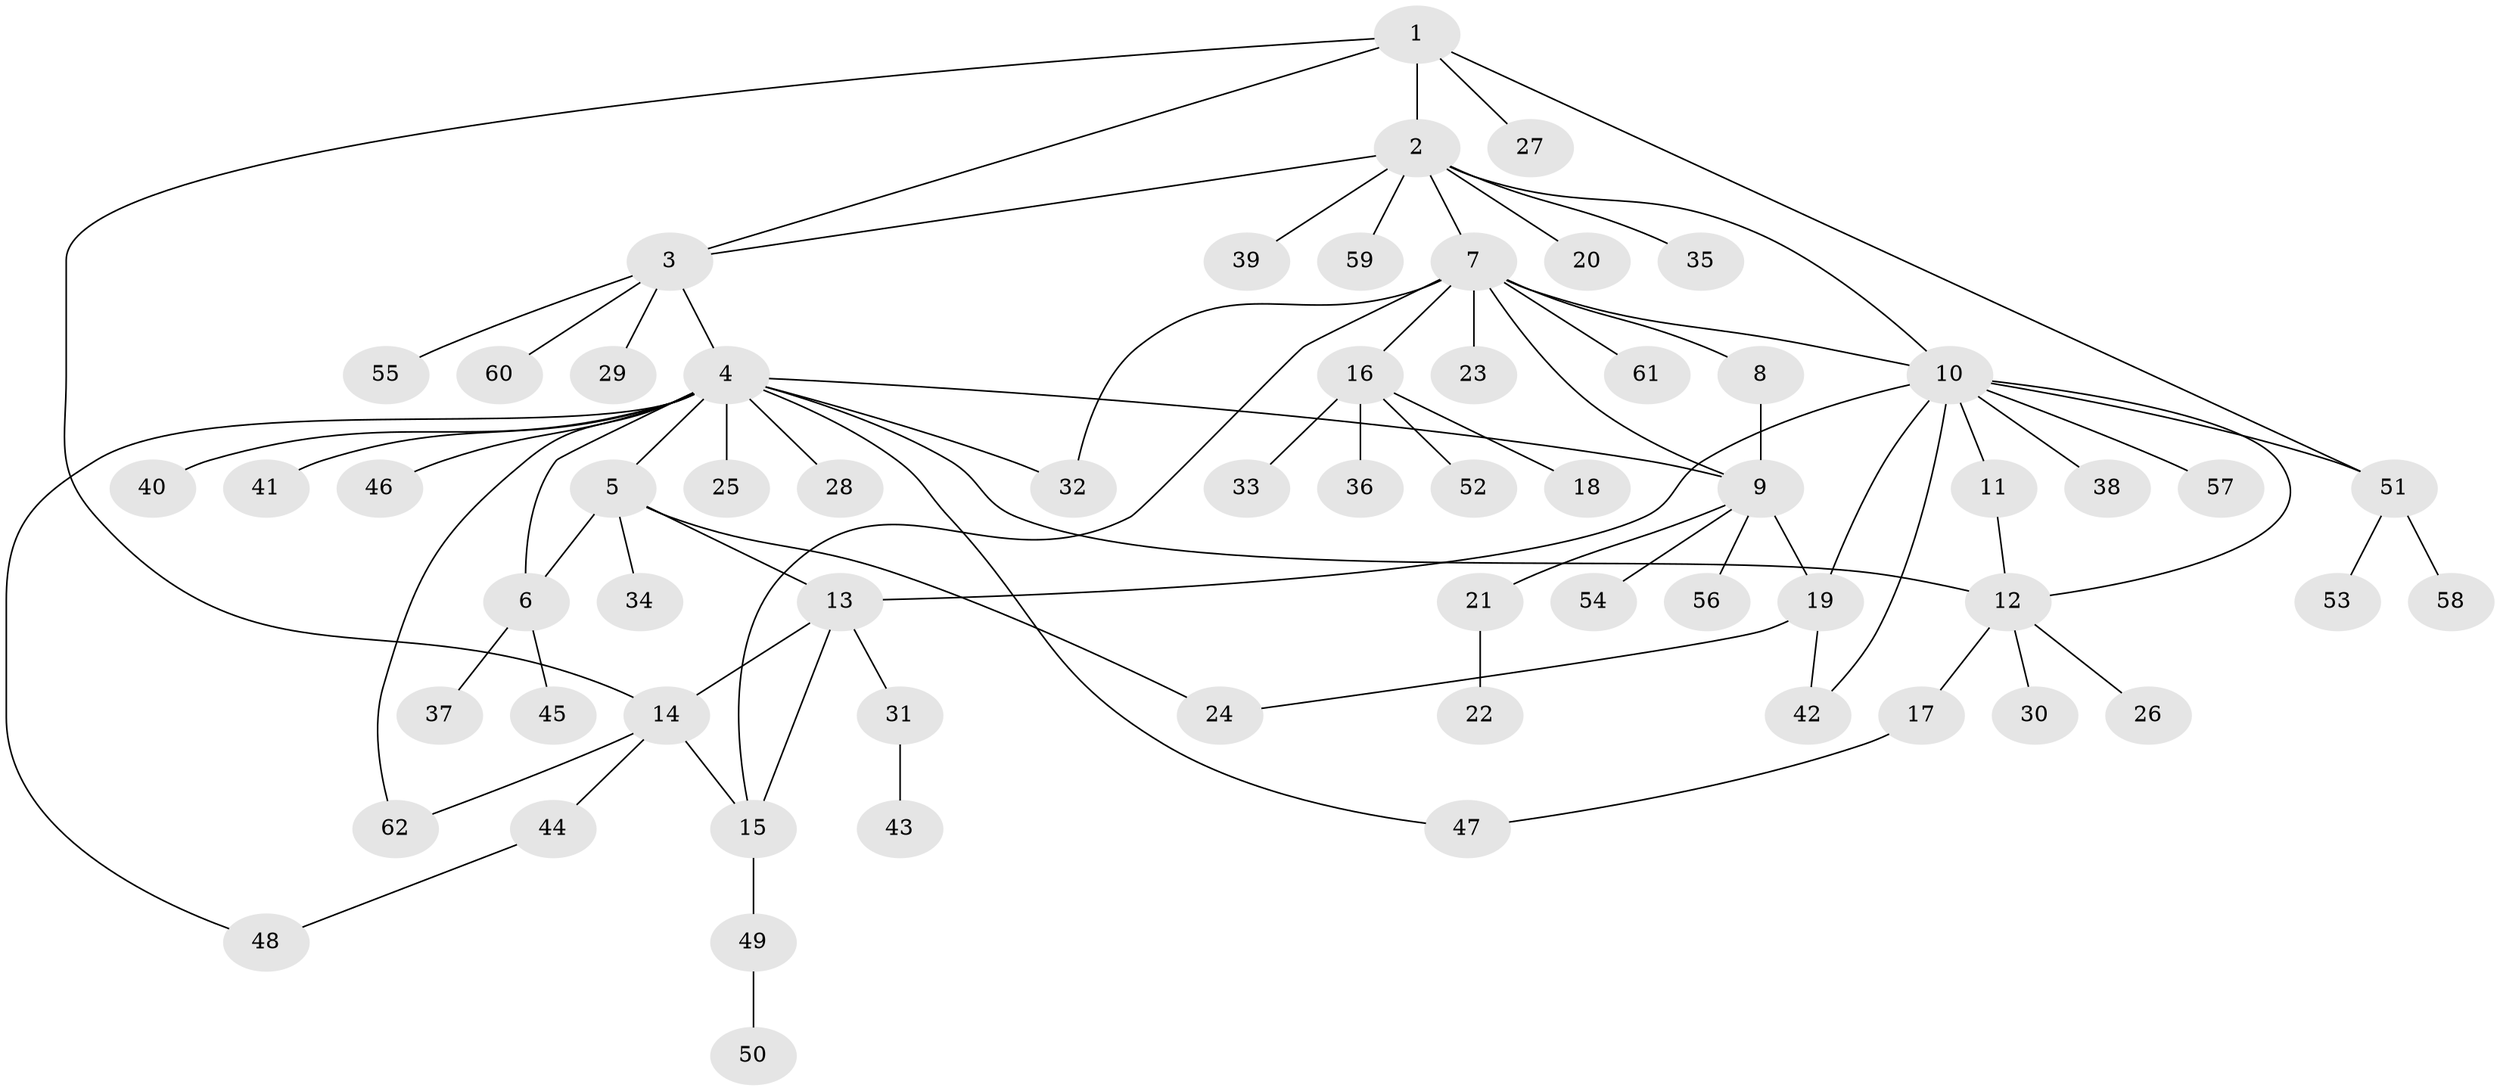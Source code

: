 // Generated by graph-tools (version 1.1) at 2025/02/03/09/25 03:02:49]
// undirected, 62 vertices, 80 edges
graph export_dot {
graph [start="1"]
  node [color=gray90,style=filled];
  1;
  2;
  3;
  4;
  5;
  6;
  7;
  8;
  9;
  10;
  11;
  12;
  13;
  14;
  15;
  16;
  17;
  18;
  19;
  20;
  21;
  22;
  23;
  24;
  25;
  26;
  27;
  28;
  29;
  30;
  31;
  32;
  33;
  34;
  35;
  36;
  37;
  38;
  39;
  40;
  41;
  42;
  43;
  44;
  45;
  46;
  47;
  48;
  49;
  50;
  51;
  52;
  53;
  54;
  55;
  56;
  57;
  58;
  59;
  60;
  61;
  62;
  1 -- 2;
  1 -- 3;
  1 -- 14;
  1 -- 27;
  1 -- 51;
  2 -- 3;
  2 -- 7;
  2 -- 10;
  2 -- 20;
  2 -- 35;
  2 -- 39;
  2 -- 59;
  3 -- 4;
  3 -- 29;
  3 -- 55;
  3 -- 60;
  4 -- 5;
  4 -- 6;
  4 -- 9;
  4 -- 12;
  4 -- 25;
  4 -- 28;
  4 -- 32;
  4 -- 40;
  4 -- 41;
  4 -- 46;
  4 -- 47;
  4 -- 48;
  4 -- 62;
  5 -- 6;
  5 -- 13;
  5 -- 24;
  5 -- 34;
  6 -- 37;
  6 -- 45;
  7 -- 8;
  7 -- 9;
  7 -- 10;
  7 -- 15;
  7 -- 16;
  7 -- 23;
  7 -- 32;
  7 -- 61;
  8 -- 9;
  9 -- 19;
  9 -- 21;
  9 -- 54;
  9 -- 56;
  10 -- 11;
  10 -- 12;
  10 -- 13;
  10 -- 19;
  10 -- 38;
  10 -- 42;
  10 -- 51;
  10 -- 57;
  11 -- 12;
  12 -- 17;
  12 -- 26;
  12 -- 30;
  13 -- 14;
  13 -- 15;
  13 -- 31;
  14 -- 15;
  14 -- 44;
  14 -- 62;
  15 -- 49;
  16 -- 18;
  16 -- 33;
  16 -- 36;
  16 -- 52;
  17 -- 47;
  19 -- 24;
  19 -- 42;
  21 -- 22;
  31 -- 43;
  44 -- 48;
  49 -- 50;
  51 -- 53;
  51 -- 58;
}
